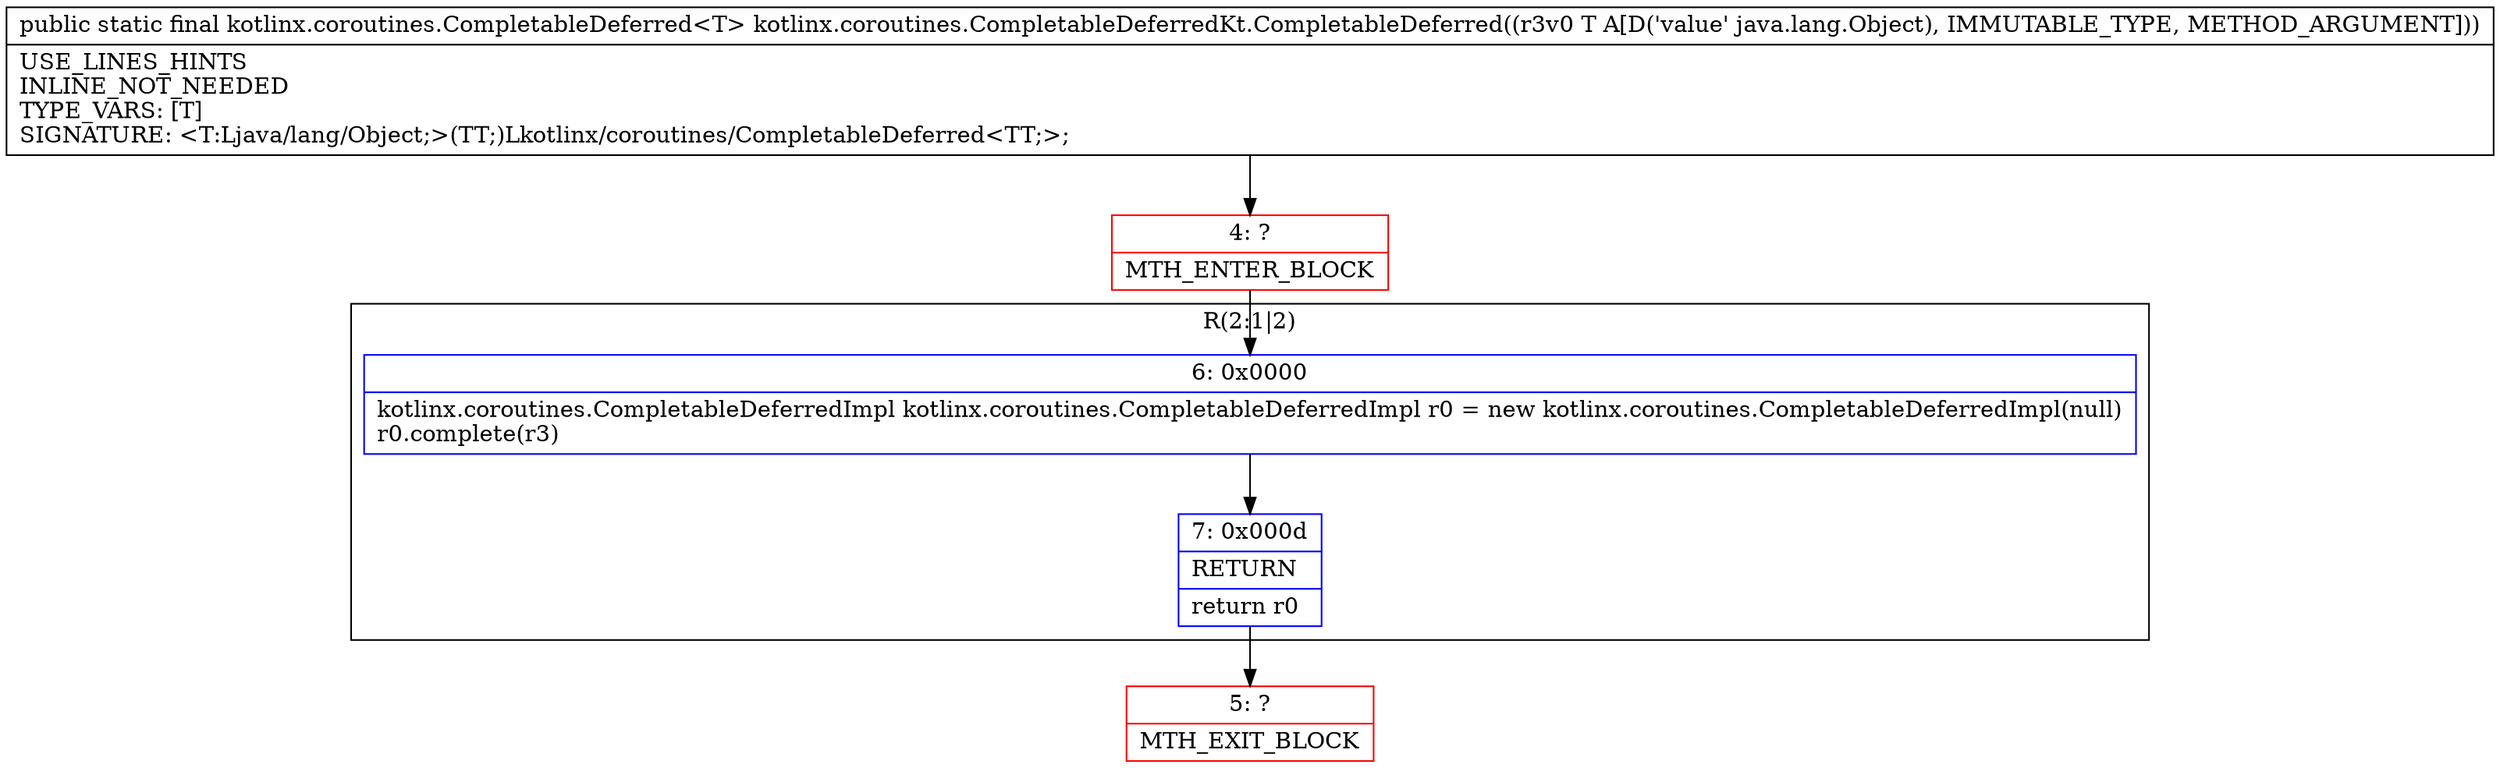 digraph "CFG forkotlinx.coroutines.CompletableDeferredKt.CompletableDeferred(Ljava\/lang\/Object;)Lkotlinx\/coroutines\/CompletableDeferred;" {
subgraph cluster_Region_1754662648 {
label = "R(2:1|2)";
node [shape=record,color=blue];
Node_6 [shape=record,label="{6\:\ 0x0000|kotlinx.coroutines.CompletableDeferredImpl kotlinx.coroutines.CompletableDeferredImpl r0 = new kotlinx.coroutines.CompletableDeferredImpl(null)\lr0.complete(r3)\l}"];
Node_7 [shape=record,label="{7\:\ 0x000d|RETURN\l|return r0\l}"];
}
Node_4 [shape=record,color=red,label="{4\:\ ?|MTH_ENTER_BLOCK\l}"];
Node_5 [shape=record,color=red,label="{5\:\ ?|MTH_EXIT_BLOCK\l}"];
MethodNode[shape=record,label="{public static final kotlinx.coroutines.CompletableDeferred\<T\> kotlinx.coroutines.CompletableDeferredKt.CompletableDeferred((r3v0 T A[D('value' java.lang.Object), IMMUTABLE_TYPE, METHOD_ARGUMENT]))  | USE_LINES_HINTS\lINLINE_NOT_NEEDED\lTYPE_VARS: [T]\lSIGNATURE: \<T:Ljava\/lang\/Object;\>(TT;)Lkotlinx\/coroutines\/CompletableDeferred\<TT;\>;\l}"];
MethodNode -> Node_4;Node_6 -> Node_7;
Node_7 -> Node_5;
Node_4 -> Node_6;
}

